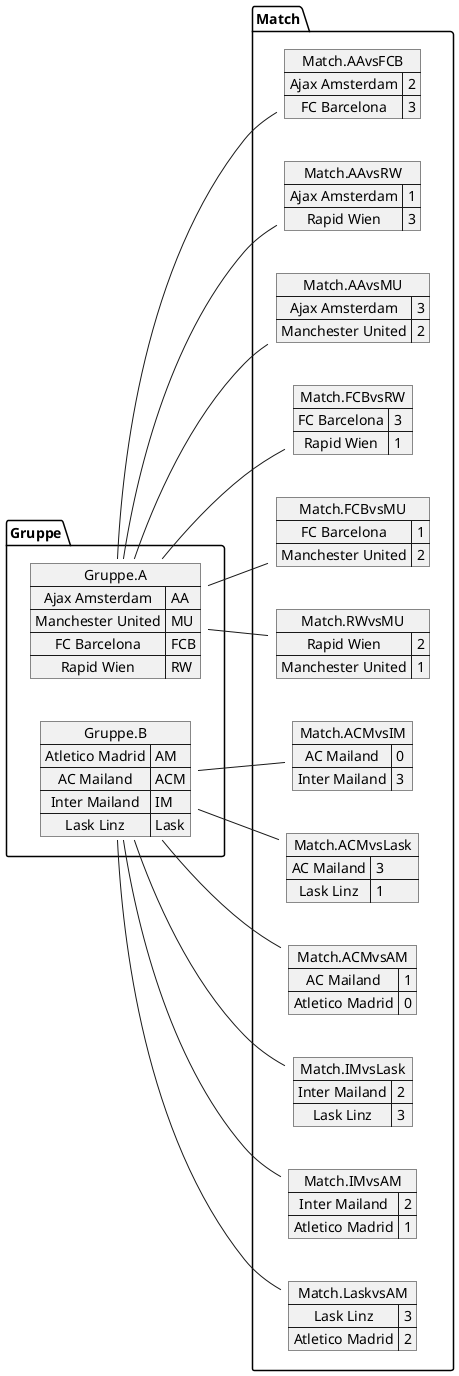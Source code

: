 @startuml TestGPTournament2.png
left to right direction

map Gruppe.A {
Ajax Amsterdam=>AA
Manchester United=>MU
FC Barcelona=>FCB
Rapid Wien=>RW
}

map Gruppe.B {
Atletico Madrid=>AM
AC Mailand=>ACM
Inter Mailand=>IM
Lask Linz=>Lask
}
map Match.AAvsFCB {
Ajax Amsterdam => 2
FC Barcelona => 3
}

map Match.AAvsRW {
Ajax Amsterdam => 1
Rapid Wien => 3
}

map Match.AAvsMU {
Ajax Amsterdam => 3
Manchester United => 2
}

map Match.FCBvsRW {
FC Barcelona => 3
Rapid Wien => 1
}

map Match.FCBvsMU {
FC Barcelona => 1
Manchester United => 2
}

map Match.RWvsMU {
Rapid Wien => 2
Manchester United => 1
}
map Match.ACMvsIM {
AC Mailand => 0
Inter Mailand => 3
}

map Match.ACMvsLask {
AC Mailand => 3
Lask Linz => 1
}

map Match.ACMvsAM {
AC Mailand => 1
Atletico Madrid => 0
}

map Match.IMvsLask {
Inter Mailand => 2
Lask Linz => 3
}

map Match.IMvsAM {
Inter Mailand => 2
Atletico Madrid => 1
}

map Match.LaskvsAM {
Lask Linz => 3
Atletico Madrid => 2
}
Gruppe.A -- Match.AAvsFCB
Gruppe.A -- Match.AAvsRW
Gruppe.A -- Match.AAvsMU
Gruppe.A -- Match.FCBvsRW
Gruppe.A -- Match.FCBvsMU
Gruppe.A -- Match.RWvsMU
Gruppe.B -- Match.ACMvsIM
Gruppe.B -- Match.ACMvsLask
Gruppe.B -- Match.ACMvsAM
Gruppe.B -- Match.IMvsLask
Gruppe.B -- Match.IMvsAM
Gruppe.B -- Match.LaskvsAM

@enduml
